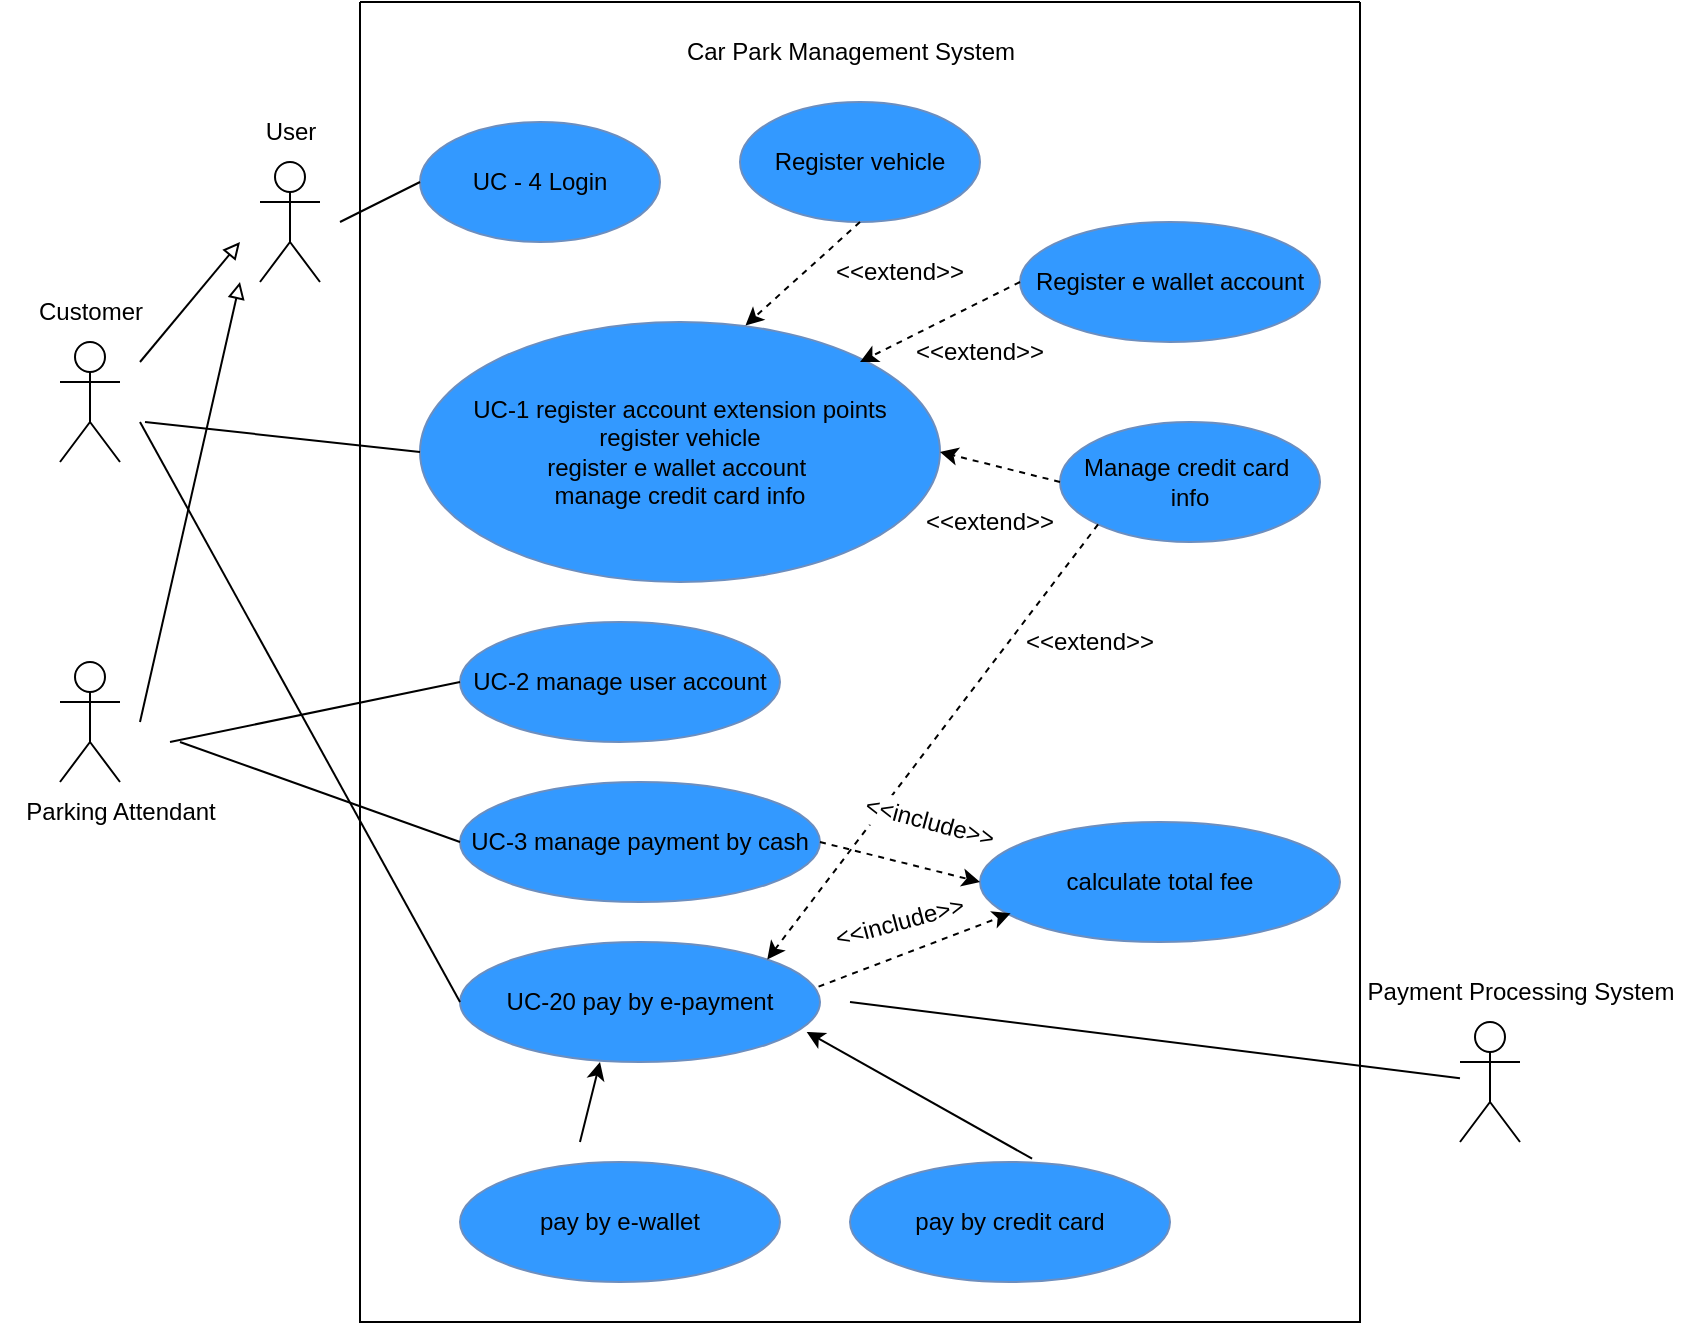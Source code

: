 <mxfile version="20.4.1" type="github">
  <diagram id="bmAyFkQDynYv9GnLA3v7" name="Page-1">
    <mxGraphModel dx="782" dy="379" grid="1" gridSize="10" guides="1" tooltips="1" connect="1" arrows="1" fold="1" page="1" pageScale="1" pageWidth="850" pageHeight="1100" math="0" shadow="0">
      <root>
        <mxCell id="0" />
        <mxCell id="1" parent="0" />
        <mxCell id="hOvcuM3Gdlnbof2sq8FK-6" value="" style="endArrow=block;html=1;rounded=0;endFill=0;" parent="1" edge="1">
          <mxGeometry width="50" height="50" relative="1" as="geometry">
            <mxPoint x="70" y="280" as="sourcePoint" />
            <mxPoint x="120" y="220" as="targetPoint" />
          </mxGeometry>
        </mxCell>
        <mxCell id="hOvcuM3Gdlnbof2sq8FK-7" value="" style="endArrow=block;html=1;rounded=0;endFill=0;" parent="1" edge="1">
          <mxGeometry width="50" height="50" relative="1" as="geometry">
            <mxPoint x="70" y="460" as="sourcePoint" />
            <mxPoint x="120" y="240" as="targetPoint" />
          </mxGeometry>
        </mxCell>
        <mxCell id="hOvcuM3Gdlnbof2sq8FK-8" value="Payment Processing System" style="text;html=1;align=center;verticalAlign=middle;resizable=0;points=[];autosize=1;strokeColor=none;fillColor=none;" parent="1" vertex="1">
          <mxGeometry x="670" y="580" width="180" height="30" as="geometry" />
        </mxCell>
        <mxCell id="hOvcuM3Gdlnbof2sq8FK-11" value="Actor" style="shape=umlActor;verticalLabelPosition=bottom;verticalAlign=top;html=1;outlineConnect=0;align=center;fontStyle=0;fontColor=#FFFFFF;labelBorderColor=#FFFFFF;labelBackgroundColor=default;" parent="1" vertex="1">
          <mxGeometry x="730" y="610" width="30" height="60" as="geometry" />
        </mxCell>
        <mxCell id="hOvcuM3Gdlnbof2sq8FK-12" value="Actor" style="shape=umlActor;verticalLabelPosition=bottom;verticalAlign=top;html=1;outlineConnect=0;align=center;fontStyle=0;fontColor=#FFFFFF;labelBorderColor=#FFFFFF;labelBackgroundColor=default;" parent="1" vertex="1">
          <mxGeometry x="30" y="430" width="30" height="60" as="geometry" />
        </mxCell>
        <mxCell id="hOvcuM3Gdlnbof2sq8FK-13" value="Actor" style="shape=umlActor;verticalLabelPosition=bottom;verticalAlign=top;html=1;outlineConnect=0;align=center;fontStyle=0;fontColor=#FFFFFF;labelBorderColor=#FFFFFF;labelBackgroundColor=default;" parent="1" vertex="1">
          <mxGeometry x="30" y="270" width="30" height="60" as="geometry" />
        </mxCell>
        <mxCell id="hOvcuM3Gdlnbof2sq8FK-14" value="User" style="text;html=1;align=center;verticalAlign=middle;resizable=0;points=[];autosize=1;strokeColor=none;fillColor=none;" parent="1" vertex="1">
          <mxGeometry x="120" y="150" width="50" height="30" as="geometry" />
        </mxCell>
        <mxCell id="hOvcuM3Gdlnbof2sq8FK-15" value="Actor" style="shape=umlActor;verticalLabelPosition=bottom;verticalAlign=top;html=1;outlineConnect=0;align=center;fontStyle=0;fontColor=#FFFFFF;labelBorderColor=#FFFFFF;labelBackgroundColor=default;" parent="1" vertex="1">
          <mxGeometry x="130" y="180" width="30" height="60" as="geometry" />
        </mxCell>
        <mxCell id="hOvcuM3Gdlnbof2sq8FK-16" value="Customer" style="text;html=1;align=center;verticalAlign=middle;resizable=0;points=[];autosize=1;strokeColor=none;fillColor=none;" parent="1" vertex="1">
          <mxGeometry x="5" y="240" width="80" height="30" as="geometry" />
        </mxCell>
        <mxCell id="hOvcuM3Gdlnbof2sq8FK-17" value="Parking Attendant" style="text;html=1;align=center;verticalAlign=middle;resizable=0;points=[];autosize=1;strokeColor=none;fillColor=none;" parent="1" vertex="1">
          <mxGeometry y="490" width="120" height="30" as="geometry" />
        </mxCell>
        <mxCell id="hOvcuM3Gdlnbof2sq8FK-18" value="UC - 4 Login" style="ellipse;whiteSpace=wrap;html=1;labelBackgroundColor=#3399FF;labelBorderColor=#3399FF;fillColor=#3399FF;strokeColor=#6c8ebf;" parent="1" vertex="1">
          <mxGeometry x="210" y="160" width="120" height="60" as="geometry" />
        </mxCell>
        <mxCell id="hOvcuM3Gdlnbof2sq8FK-19" value="" style="swimlane;startSize=0;labelBackgroundColor=#FFFFFF;labelBorderColor=#FFFFFF;fontColor=#FFFFFF;fillColor=#3399FF;rounded=1;" parent="1" vertex="1">
          <mxGeometry x="180" y="100" width="500" height="660" as="geometry" />
        </mxCell>
        <mxCell id="hOvcuM3Gdlnbof2sq8FK-20" value="Car Park Management System" style="text;html=1;align=center;verticalAlign=middle;resizable=0;points=[];autosize=1;strokeColor=none;fillColor=none;" parent="hOvcuM3Gdlnbof2sq8FK-19" vertex="1">
          <mxGeometry x="150" y="10" width="190" height="30" as="geometry" />
        </mxCell>
        <mxCell id="hOvcuM3Gdlnbof2sq8FK-21" value="Register vehicle" style="ellipse;whiteSpace=wrap;html=1;labelBackgroundColor=#3399FF;labelBorderColor=#3399FF;fillColor=#3399FF;strokeColor=#6c8ebf;" parent="hOvcuM3Gdlnbof2sq8FK-19" vertex="1">
          <mxGeometry x="190" y="50" width="120" height="60" as="geometry" />
        </mxCell>
        <mxCell id="hOvcuM3Gdlnbof2sq8FK-22" value="Register e wallet account" style="ellipse;whiteSpace=wrap;html=1;labelBackgroundColor=#3399FF;labelBorderColor=#3399FF;fillColor=#3399FF;strokeColor=#6c8ebf;" parent="hOvcuM3Gdlnbof2sq8FK-19" vertex="1">
          <mxGeometry x="330" y="110" width="150" height="60" as="geometry" />
        </mxCell>
        <mxCell id="hOvcuM3Gdlnbof2sq8FK-23" value="UC-1 register account extension points register vehicle &lt;br&gt;register e wallet account&amp;nbsp;&lt;br&gt;manage credit card info" style="ellipse;whiteSpace=wrap;html=1;labelBackgroundColor=#3399FF;labelBorderColor=#3399FF;fillColor=#3399FF;strokeColor=#6c8ebf;spacing=18;" parent="hOvcuM3Gdlnbof2sq8FK-19" vertex="1">
          <mxGeometry x="30" y="160" width="260" height="130" as="geometry" />
        </mxCell>
        <mxCell id="hOvcuM3Gdlnbof2sq8FK-24" value="Manage credit card&amp;nbsp;&lt;br&gt;info" style="ellipse;whiteSpace=wrap;html=1;labelBackgroundColor=#3399FF;labelBorderColor=#3399FF;fillColor=#3399FF;strokeColor=#6c8ebf;" parent="hOvcuM3Gdlnbof2sq8FK-19" vertex="1">
          <mxGeometry x="350" y="210" width="130" height="60" as="geometry" />
        </mxCell>
        <mxCell id="hOvcuM3Gdlnbof2sq8FK-25" value="UC-2 manage user account" style="ellipse;whiteSpace=wrap;html=1;labelBackgroundColor=#3399FF;labelBorderColor=#3399FF;fillColor=#3399FF;strokeColor=#6c8ebf;" parent="hOvcuM3Gdlnbof2sq8FK-19" vertex="1">
          <mxGeometry x="50" y="310" width="160" height="60" as="geometry" />
        </mxCell>
        <mxCell id="hOvcuM3Gdlnbof2sq8FK-26" value="UC-3 manage payment by cash" style="ellipse;whiteSpace=wrap;html=1;labelBackgroundColor=#3399FF;labelBorderColor=#3399FF;fillColor=#3399FF;strokeColor=#6c8ebf;" parent="hOvcuM3Gdlnbof2sq8FK-19" vertex="1">
          <mxGeometry x="50" y="390" width="180" height="60" as="geometry" />
        </mxCell>
        <mxCell id="hOvcuM3Gdlnbof2sq8FK-27" value="calculate total fee" style="ellipse;whiteSpace=wrap;html=1;labelBackgroundColor=#3399FF;labelBorderColor=#3399FF;fillColor=#3399FF;strokeColor=#6c8ebf;" parent="hOvcuM3Gdlnbof2sq8FK-19" vertex="1">
          <mxGeometry x="310" y="410" width="180" height="60" as="geometry" />
        </mxCell>
        <mxCell id="hOvcuM3Gdlnbof2sq8FK-28" value="UC-20 pay by e-payment" style="ellipse;whiteSpace=wrap;html=1;labelBackgroundColor=#3399FF;labelBorderColor=#3399FF;fillColor=#3399FF;strokeColor=#6c8ebf;" parent="hOvcuM3Gdlnbof2sq8FK-19" vertex="1">
          <mxGeometry x="50" y="470" width="180" height="60" as="geometry" />
        </mxCell>
        <mxCell id="hOvcuM3Gdlnbof2sq8FK-29" value="pay by e-wallet" style="ellipse;whiteSpace=wrap;html=1;labelBackgroundColor=#3399FF;labelBorderColor=#3399FF;fillColor=#3399FF;strokeColor=#6c8ebf;" parent="hOvcuM3Gdlnbof2sq8FK-19" vertex="1">
          <mxGeometry x="50" y="580" width="160" height="60" as="geometry" />
        </mxCell>
        <mxCell id="hOvcuM3Gdlnbof2sq8FK-30" value="pay by credit card" style="ellipse;whiteSpace=wrap;html=1;labelBackgroundColor=#3399FF;labelBorderColor=#3399FF;fillColor=#3399FF;strokeColor=#6c8ebf;" parent="hOvcuM3Gdlnbof2sq8FK-19" vertex="1">
          <mxGeometry x="245" y="580" width="160" height="60" as="geometry" />
        </mxCell>
        <mxCell id="hOvcuM3Gdlnbof2sq8FK-32" value="" style="endArrow=classic;html=1;rounded=0;" parent="hOvcuM3Gdlnbof2sq8FK-19" edge="1">
          <mxGeometry width="50" height="50" relative="1" as="geometry">
            <mxPoint x="110" y="570" as="sourcePoint" />
            <mxPoint x="120" y="530" as="targetPoint" />
            <Array as="points">
              <mxPoint x="110" y="570" />
            </Array>
          </mxGeometry>
        </mxCell>
        <mxCell id="hOvcuM3Gdlnbof2sq8FK-33" value="" style="endArrow=classic;html=1;rounded=0;exitX=0.569;exitY=-0.028;exitDx=0;exitDy=0;exitPerimeter=0;entryX=0.963;entryY=0.75;entryDx=0;entryDy=0;entryPerimeter=0;" parent="hOvcuM3Gdlnbof2sq8FK-19" source="hOvcuM3Gdlnbof2sq8FK-30" target="hOvcuM3Gdlnbof2sq8FK-28" edge="1">
          <mxGeometry width="50" height="50" relative="1" as="geometry">
            <mxPoint x="220" y="590" as="sourcePoint" />
            <mxPoint x="230" y="520" as="targetPoint" />
          </mxGeometry>
        </mxCell>
        <mxCell id="hOvcuM3Gdlnbof2sq8FK-34" value="" style="endArrow=none;html=1;rounded=0;fontColor=#FFFFFF;" parent="hOvcuM3Gdlnbof2sq8FK-19" target="hOvcuM3Gdlnbof2sq8FK-11" edge="1">
          <mxGeometry width="50" height="50" relative="1" as="geometry">
            <mxPoint x="245" y="500" as="sourcePoint" />
            <mxPoint x="295" y="450" as="targetPoint" />
          </mxGeometry>
        </mxCell>
        <mxCell id="hOvcuM3Gdlnbof2sq8FK-40" value="" style="html=1;labelBackgroundColor=#ffffff;startArrow=none;startFill=0;startSize=6;endArrow=classic;endFill=1;endSize=6;jettySize=auto;orthogonalLoop=1;strokeWidth=1;dashed=1;fontSize=14;rounded=0;fontColor=#FFFFFF;exitX=0;exitY=0.5;exitDx=0;exitDy=0;entryX=1;entryY=0.5;entryDx=0;entryDy=0;" parent="hOvcuM3Gdlnbof2sq8FK-19" source="hOvcuM3Gdlnbof2sq8FK-24" target="hOvcuM3Gdlnbof2sq8FK-23" edge="1">
          <mxGeometry width="60" height="60" relative="1" as="geometry">
            <mxPoint x="190" y="400" as="sourcePoint" />
            <mxPoint x="250" y="340" as="targetPoint" />
          </mxGeometry>
        </mxCell>
        <mxCell id="hOvcuM3Gdlnbof2sq8FK-41" value="" style="html=1;labelBackgroundColor=#ffffff;startArrow=none;startFill=0;startSize=6;endArrow=classic;endFill=1;endSize=6;jettySize=auto;orthogonalLoop=1;strokeWidth=1;dashed=1;fontSize=14;rounded=0;fontColor=#FFFFFF;exitX=0;exitY=0.5;exitDx=0;exitDy=0;" parent="hOvcuM3Gdlnbof2sq8FK-19" source="hOvcuM3Gdlnbof2sq8FK-22" edge="1">
          <mxGeometry width="60" height="60" relative="1" as="geometry">
            <mxPoint x="340" y="175" as="sourcePoint" />
            <mxPoint x="250" y="180" as="targetPoint" />
          </mxGeometry>
        </mxCell>
        <mxCell id="hOvcuM3Gdlnbof2sq8FK-42" value="" style="html=1;labelBackgroundColor=#ffffff;startArrow=none;startFill=0;startSize=6;endArrow=classic;endFill=1;endSize=6;jettySize=auto;orthogonalLoop=1;strokeWidth=1;dashed=1;fontSize=14;rounded=0;fontColor=#FFFFFF;exitX=0.5;exitY=1;exitDx=0;exitDy=0;entryX=0.626;entryY=0.013;entryDx=0;entryDy=0;entryPerimeter=0;" parent="hOvcuM3Gdlnbof2sq8FK-19" source="hOvcuM3Gdlnbof2sq8FK-21" target="hOvcuM3Gdlnbof2sq8FK-23" edge="1">
          <mxGeometry width="60" height="60" relative="1" as="geometry">
            <mxPoint x="185" y="140" as="sourcePoint" />
            <mxPoint x="115" y="125" as="targetPoint" />
          </mxGeometry>
        </mxCell>
        <mxCell id="hOvcuM3Gdlnbof2sq8FK-44" value="" style="html=1;labelBackgroundColor=#ffffff;startArrow=none;startFill=0;startSize=6;endArrow=classic;endFill=1;endSize=6;jettySize=auto;orthogonalLoop=1;strokeWidth=1;dashed=1;fontSize=14;rounded=0;fontColor=#FFFFFF;exitX=0;exitY=1;exitDx=0;exitDy=0;entryX=1;entryY=0;entryDx=0;entryDy=0;" parent="hOvcuM3Gdlnbof2sq8FK-19" source="hOvcuM3Gdlnbof2sq8FK-24" target="hOvcuM3Gdlnbof2sq8FK-28" edge="1">
          <mxGeometry width="60" height="60" relative="1" as="geometry">
            <mxPoint x="370" y="250" as="sourcePoint" />
            <mxPoint x="300" y="235" as="targetPoint" />
          </mxGeometry>
        </mxCell>
        <mxCell id="hOvcuM3Gdlnbof2sq8FK-45" value="" style="html=1;labelBackgroundColor=#ffffff;startArrow=none;startFill=0;startSize=6;endArrow=classic;endFill=1;endSize=6;jettySize=auto;orthogonalLoop=1;strokeWidth=1;dashed=1;fontSize=14;rounded=0;fontColor=#FFFFFF;exitX=0.996;exitY=0.372;exitDx=0;exitDy=0;exitPerimeter=0;entryX=0.085;entryY=0.761;entryDx=0;entryDy=0;entryPerimeter=0;" parent="hOvcuM3Gdlnbof2sq8FK-19" source="hOvcuM3Gdlnbof2sq8FK-28" target="hOvcuM3Gdlnbof2sq8FK-27" edge="1">
          <mxGeometry width="60" height="60" relative="1" as="geometry">
            <mxPoint x="360" y="465" as="sourcePoint" />
            <mxPoint x="320" y="400" as="targetPoint" />
          </mxGeometry>
        </mxCell>
        <mxCell id="hOvcuM3Gdlnbof2sq8FK-46" value="" style="html=1;labelBackgroundColor=#ffffff;startArrow=none;startFill=0;startSize=6;endArrow=classic;endFill=1;endSize=6;jettySize=auto;orthogonalLoop=1;strokeWidth=1;dashed=1;fontSize=14;rounded=0;fontColor=#FFFFFF;exitX=1;exitY=0.5;exitDx=0;exitDy=0;entryX=0;entryY=0.5;entryDx=0;entryDy=0;" parent="hOvcuM3Gdlnbof2sq8FK-19" source="hOvcuM3Gdlnbof2sq8FK-26" target="hOvcuM3Gdlnbof2sq8FK-27" edge="1">
          <mxGeometry width="60" height="60" relative="1" as="geometry">
            <mxPoint x="239.28" y="502.32" as="sourcePoint" />
            <mxPoint x="325.3" y="415.66" as="targetPoint" />
          </mxGeometry>
        </mxCell>
        <mxCell id="hOvcuM3Gdlnbof2sq8FK-47" value="&amp;lt;&amp;lt;extend&amp;gt;&amp;gt;" style="text;html=1;strokeColor=none;fillColor=none;align=center;verticalAlign=middle;whiteSpace=wrap;rounded=0;labelBackgroundColor=#FFFFFF;labelBorderColor=#FFFFFF;fontColor=#000000;" parent="hOvcuM3Gdlnbof2sq8FK-19" vertex="1">
          <mxGeometry x="240" y="120" width="60" height="30" as="geometry" />
        </mxCell>
        <mxCell id="hOvcuM3Gdlnbof2sq8FK-48" value="&amp;lt;&amp;lt;extend&amp;gt;&amp;gt;" style="text;html=1;strokeColor=none;fillColor=none;align=center;verticalAlign=middle;whiteSpace=wrap;rounded=0;labelBackgroundColor=#FFFFFF;labelBorderColor=#FFFFFF;fontColor=#000000;" parent="hOvcuM3Gdlnbof2sq8FK-19" vertex="1">
          <mxGeometry x="280" y="160" width="60" height="30" as="geometry" />
        </mxCell>
        <mxCell id="hOvcuM3Gdlnbof2sq8FK-49" value="&amp;lt;&amp;lt;extend&amp;gt;&amp;gt;" style="text;html=1;strokeColor=none;fillColor=none;align=center;verticalAlign=middle;whiteSpace=wrap;rounded=0;labelBackgroundColor=#FFFFFF;labelBorderColor=#FFFFFF;fontColor=#000000;" parent="hOvcuM3Gdlnbof2sq8FK-19" vertex="1">
          <mxGeometry x="290" y="250" width="50" height="20" as="geometry" />
        </mxCell>
        <mxCell id="hOvcuM3Gdlnbof2sq8FK-50" value="&amp;lt;&amp;lt;extend&amp;gt;&amp;gt;" style="text;html=1;strokeColor=none;fillColor=none;align=center;verticalAlign=middle;whiteSpace=wrap;rounded=0;labelBackgroundColor=#FFFFFF;labelBorderColor=#FFFFFF;fontColor=#000000;" parent="hOvcuM3Gdlnbof2sq8FK-19" vertex="1">
          <mxGeometry x="340" y="310" width="50" height="20" as="geometry" />
        </mxCell>
        <mxCell id="hOvcuM3Gdlnbof2sq8FK-51" value="&amp;lt;&amp;lt;include&amp;gt;&amp;gt;" style="text;html=1;strokeColor=none;fillColor=none;align=center;verticalAlign=middle;whiteSpace=wrap;rounded=0;labelBackgroundColor=#FFFFFF;labelBorderColor=#FFFFFF;fontColor=#000000;rotation=15;" parent="hOvcuM3Gdlnbof2sq8FK-19" vertex="1">
          <mxGeometry x="260" y="400" width="50" height="20" as="geometry" />
        </mxCell>
        <mxCell id="hOvcuM3Gdlnbof2sq8FK-52" value="&amp;lt;&amp;lt;include&amp;gt;&amp;gt;" style="text;html=1;strokeColor=none;fillColor=none;align=center;verticalAlign=middle;whiteSpace=wrap;rounded=0;labelBackgroundColor=#FFFFFF;labelBorderColor=#FFFFFF;fontColor=#000000;rotation=-15;" parent="hOvcuM3Gdlnbof2sq8FK-19" vertex="1">
          <mxGeometry x="245" y="450" width="50" height="20" as="geometry" />
        </mxCell>
        <mxCell id="hOvcuM3Gdlnbof2sq8FK-35" value="" style="endArrow=none;html=1;rounded=0;fontColor=#FFFFFF;entryX=0;entryY=0.5;entryDx=0;entryDy=0;" parent="1" target="hOvcuM3Gdlnbof2sq8FK-25" edge="1">
          <mxGeometry width="50" height="50" relative="1" as="geometry">
            <mxPoint x="85" y="470" as="sourcePoint" />
            <mxPoint x="135" y="420" as="targetPoint" />
          </mxGeometry>
        </mxCell>
        <mxCell id="hOvcuM3Gdlnbof2sq8FK-36" value="" style="endArrow=none;html=1;rounded=0;fontColor=#FFFFFF;entryX=0;entryY=0.5;entryDx=0;entryDy=0;" parent="1" target="hOvcuM3Gdlnbof2sq8FK-26" edge="1">
          <mxGeometry width="50" height="50" relative="1" as="geometry">
            <mxPoint x="90" y="470" as="sourcePoint" />
            <mxPoint x="240" y="450" as="targetPoint" />
          </mxGeometry>
        </mxCell>
        <mxCell id="hOvcuM3Gdlnbof2sq8FK-37" value="" style="endArrow=none;html=1;rounded=0;fontColor=#FFFFFF;entryX=0;entryY=0.5;entryDx=0;entryDy=0;" parent="1" target="hOvcuM3Gdlnbof2sq8FK-23" edge="1">
          <mxGeometry width="50" height="50" relative="1" as="geometry">
            <mxPoint x="72.5" y="310" as="sourcePoint" />
            <mxPoint x="217.5" y="280" as="targetPoint" />
          </mxGeometry>
        </mxCell>
        <mxCell id="hOvcuM3Gdlnbof2sq8FK-38" value="" style="endArrow=none;html=1;rounded=0;fontColor=#FFFFFF;entryX=0;entryY=0.5;entryDx=0;entryDy=0;" parent="1" target="hOvcuM3Gdlnbof2sq8FK-28" edge="1">
          <mxGeometry width="50" height="50" relative="1" as="geometry">
            <mxPoint x="70" y="310" as="sourcePoint" />
            <mxPoint x="205" y="360" as="targetPoint" />
          </mxGeometry>
        </mxCell>
        <mxCell id="hOvcuM3Gdlnbof2sq8FK-43" value="" style="endArrow=none;html=1;rounded=0;fontColor=#FFFFFF;entryX=0;entryY=0.5;entryDx=0;entryDy=0;" parent="1" target="hOvcuM3Gdlnbof2sq8FK-18" edge="1">
          <mxGeometry width="50" height="50" relative="1" as="geometry">
            <mxPoint x="170" y="210" as="sourcePoint" />
            <mxPoint x="210" y="240" as="targetPoint" />
          </mxGeometry>
        </mxCell>
      </root>
    </mxGraphModel>
  </diagram>
</mxfile>
